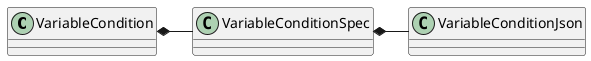 @startuml
'https://plantuml.com/class-diagram

class VariableCondition

VariableCondition *- VariableConditionSpec
VariableConditionSpec *- VariableConditionJson

@enduml
